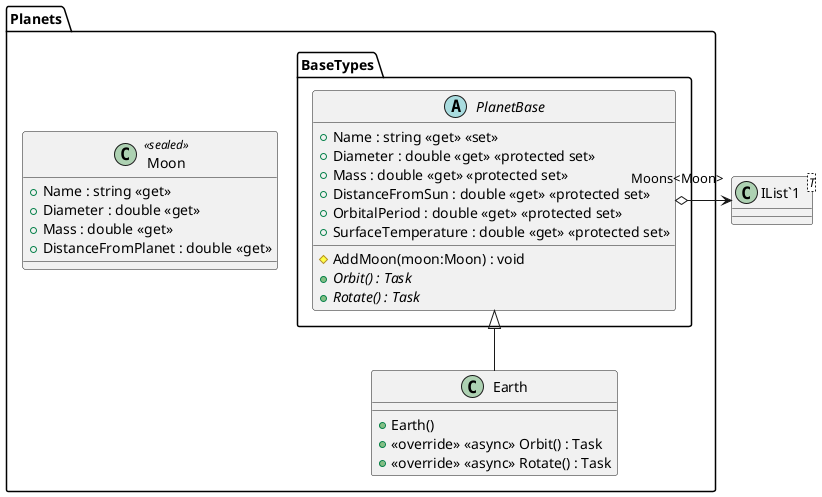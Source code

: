 @startuml
package "Planets" {
    class Earth {
        + Earth()
        + <<override>> <<async>> Orbit() : Task
        + <<override>> <<async>> Rotate() : Task
    }
}
package "Planets" {
    class Moon <<sealed>> {
        + Name : string <<get>>
        + Diameter : double <<get>>
        + Mass : double <<get>>
        + DistanceFromPlanet : double <<get>>
    }
}
package "Planets.BaseTypes" {
    abstract class PlanetBase {
        + Name : string <<get>> <<set>>
        + Diameter : double <<get>> <<protected set>>
        + Mass : double <<get>> <<protected set>>
        + DistanceFromSun : double <<get>> <<protected set>>
        + OrbitalPeriod : double <<get>> <<protected set>>
        + SurfaceTemperature : double <<get>> <<protected set>>
        # AddMoon(moon:Moon) : void
        + {abstract} Orbit() : Task
        + {abstract} Rotate() : Task
    }
}
class "IList`1"<T> {
}
PlanetBase <|-- Earth
PlanetBase o-> "Moons<Moon>" "IList`1"
@enduml

